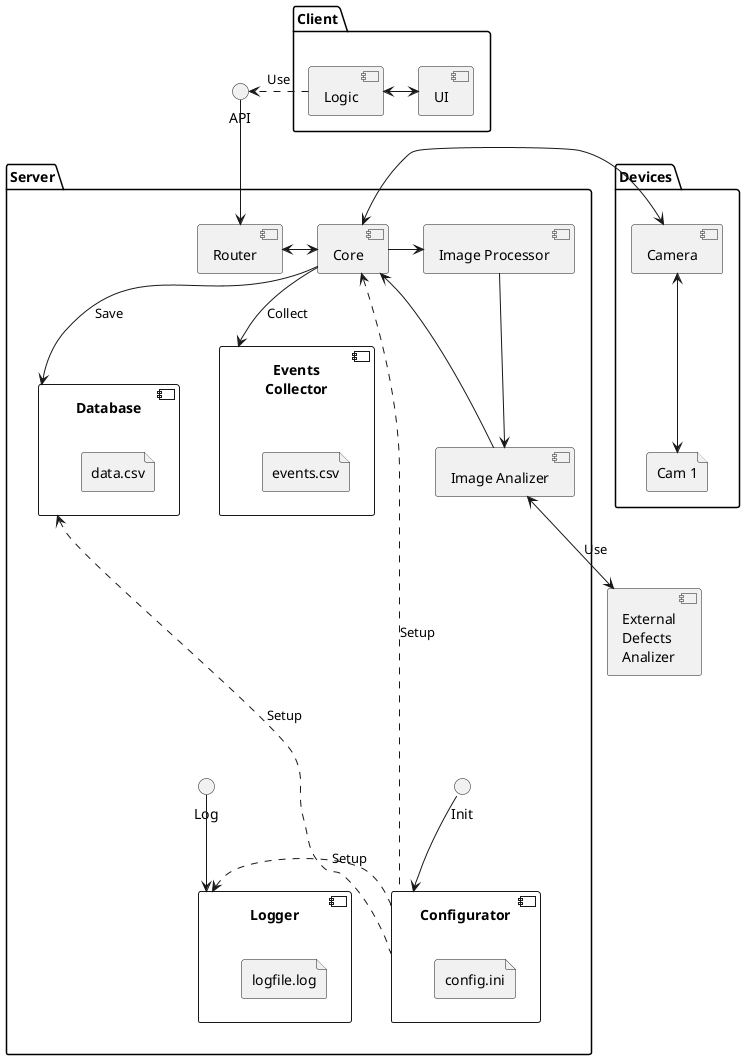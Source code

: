 @startuml "AIDD Components"

interface "API" as api

package "Client" {
    component "UI" as client_ui
    component "Logic" as client_logic

    client_ui <-left-> client_logic
    client_logic ..right..> api: Use
}


package "Server" {
    component "Router" as router
    component "Core" as core
    component "Image Processor" as proc
    component "Image Analizer" as analizer

    component "Database" as db {
        file "data.csv" as csv
    }

    component "Configurator" as config {
        file "config.ini"
    }

    component "Logger" as logger {
        file "logfile.log"
    }

    component "Events\nCollector" as events {
        file "events.csv"
    }

    interface "Init" as init
    interface "Log" as log

    init -down-> config

    router <-up- api
    router <-right-> core

    config ..up..> core: Setup
    config ..up..> db: Setup
    config ..right..> logger: Setup

    core -down-> db: Save
    core -down-> events: Collect
    core -right-> proc
    proc -down-> analizer
    analizer -up-> core

    log -down-> logger
}

component "External\nDefects\nAnalizer" as ai {
    analizer <-down-> ai: Use
}

package "Devices" {
    component "Camera" as camera

    file "Cam 1" as cam1

    camera <--> cam1
    core <-right-> camera
}

@enduml